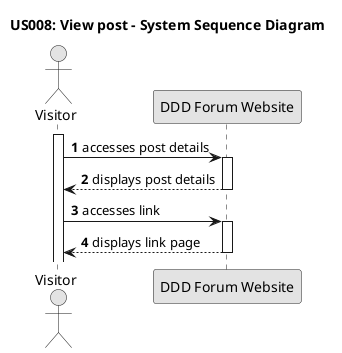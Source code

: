 @startuml US008 (alternative-three)
skinparam monochrome true
skinparam packageStyle rectangle
skinparam shadowing false

title US008: View post - System Sequence Diagram 

autonumber

actor Visitor as "Visitor"
participant "DDD Forum Website" as System

activate Visitor

  Visitor -> System: accesses post details

  activate System
    System --> Visitor: displays post details
  deactivate System

  Visitor -> System: accesses link

  activate System
    System --> Visitor: displays link page
  deactivate System

@enduml